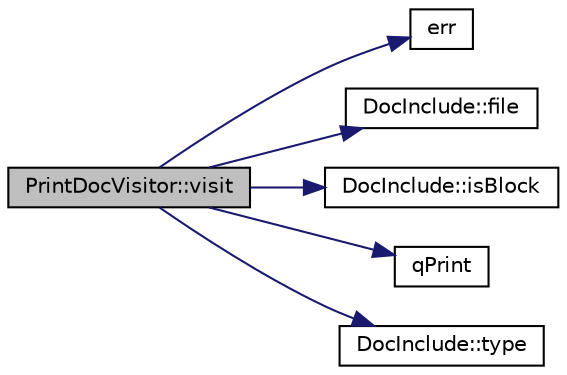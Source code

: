 digraph "PrintDocVisitor::visit"
{
 // LATEX_PDF_SIZE
  edge [fontname="Helvetica",fontsize="10",labelfontname="Helvetica",labelfontsize="10"];
  node [fontname="Helvetica",fontsize="10",shape=record];
  rankdir="LR";
  Node1 [label="PrintDocVisitor::visit",height=0.2,width=0.4,color="black", fillcolor="grey75", style="filled", fontcolor="black",tooltip=" "];
  Node1 -> Node2 [color="midnightblue",fontsize="10",style="solid",fontname="Helvetica"];
  Node2 [label="err",height=0.2,width=0.4,color="black", fillcolor="white", style="filled",URL="$message_8cpp.html#aede5746344fdce99647541101eaa7f06",tooltip=" "];
  Node1 -> Node3 [color="midnightblue",fontsize="10",style="solid",fontname="Helvetica"];
  Node3 [label="DocInclude::file",height=0.2,width=0.4,color="black", fillcolor="white", style="filled",URL="$classDocInclude.html#ad2dce3078cd4a33bf3923066b2c79957",tooltip=" "];
  Node1 -> Node4 [color="midnightblue",fontsize="10",style="solid",fontname="Helvetica"];
  Node4 [label="DocInclude::isBlock",height=0.2,width=0.4,color="black", fillcolor="white", style="filled",URL="$classDocInclude.html#a135bf24f61094b5ccd0f11184a689105",tooltip=" "];
  Node1 -> Node5 [color="midnightblue",fontsize="10",style="solid",fontname="Helvetica"];
  Node5 [label="qPrint",height=0.2,width=0.4,color="black", fillcolor="white", style="filled",URL="$qcstring_8h.html#a9851ebb5ae2f65b4d2b1d08421edbfd2",tooltip=" "];
  Node1 -> Node6 [color="midnightblue",fontsize="10",style="solid",fontname="Helvetica"];
  Node6 [label="DocInclude::type",height=0.2,width=0.4,color="black", fillcolor="white", style="filled",URL="$classDocInclude.html#a8e9f5167c504937dedc7ffac6a454514",tooltip=" "];
}
